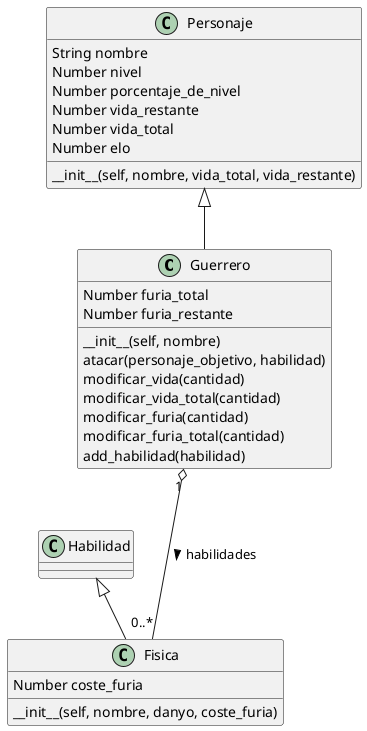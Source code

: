 @startuml DiagramaClases


Guerrero "1" o--- "0..*" Fisica: habilidades >


Personaje <|-- Guerrero


Habilidad <|-- Fisica


class Personaje {
    String nombre
    Number nivel
    Number porcentaje_de_nivel
    Number vida_restante
    Number vida_total
    Number elo
    __init__(self, nombre, vida_total, vida_restante)
}
class Guerrero{
    Number furia_total
    Number furia_restante
    __init__(self, nombre)
    atacar(personaje_objetivo, habilidad)
    modificar_vida(cantidad)
    modificar_vida_total(cantidad)
    modificar_furia(cantidad)
    modificar_furia_total(cantidad)
    add_habilidad(habilidad)
}

class Fisica{
    Number coste_furia
    __init__(self, nombre, danyo, coste_furia)
}

@enduml